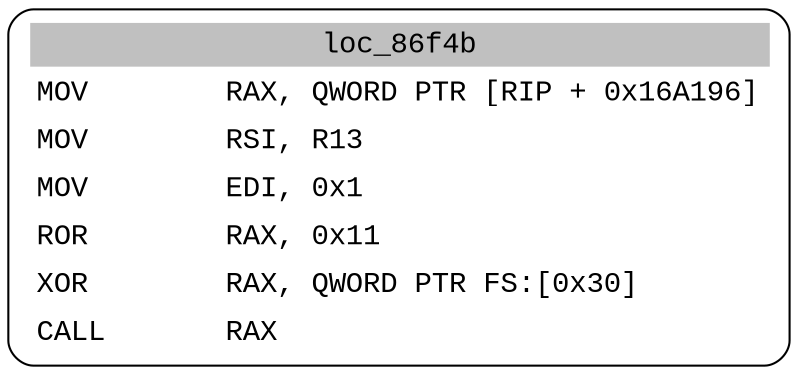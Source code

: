 digraph asm_graph {
1941 [
shape="Mrecord" fontname="Courier New"label =<<table border="0" cellborder="0" cellpadding="3"><tr><td align="center" colspan="2" bgcolor="grey">loc_86f4b</td></tr><tr><td align="left">MOV        RAX, QWORD PTR [RIP + 0x16A196]</td></tr><tr><td align="left">MOV        RSI, R13</td></tr><tr><td align="left">MOV        EDI, 0x1</td></tr><tr><td align="left">ROR        RAX, 0x11</td></tr><tr><td align="left">XOR        RAX, QWORD PTR FS:[0x30]</td></tr><tr><td align="left">CALL       RAX</td></tr></table>> ];
}